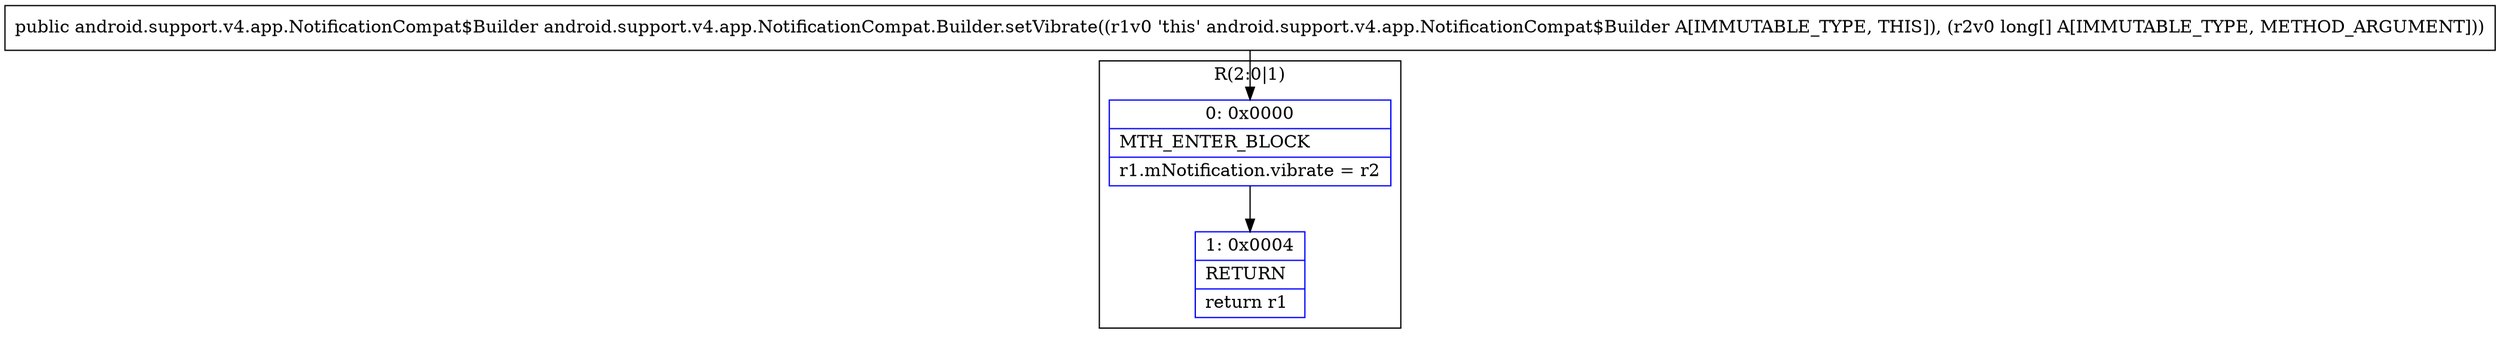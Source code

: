 digraph "CFG forandroid.support.v4.app.NotificationCompat.Builder.setVibrate([J)Landroid\/support\/v4\/app\/NotificationCompat$Builder;" {
subgraph cluster_Region_1144911777 {
label = "R(2:0|1)";
node [shape=record,color=blue];
Node_0 [shape=record,label="{0\:\ 0x0000|MTH_ENTER_BLOCK\l|r1.mNotification.vibrate = r2\l}"];
Node_1 [shape=record,label="{1\:\ 0x0004|RETURN\l|return r1\l}"];
}
MethodNode[shape=record,label="{public android.support.v4.app.NotificationCompat$Builder android.support.v4.app.NotificationCompat.Builder.setVibrate((r1v0 'this' android.support.v4.app.NotificationCompat$Builder A[IMMUTABLE_TYPE, THIS]), (r2v0 long[] A[IMMUTABLE_TYPE, METHOD_ARGUMENT])) }"];
MethodNode -> Node_0;
Node_0 -> Node_1;
}

